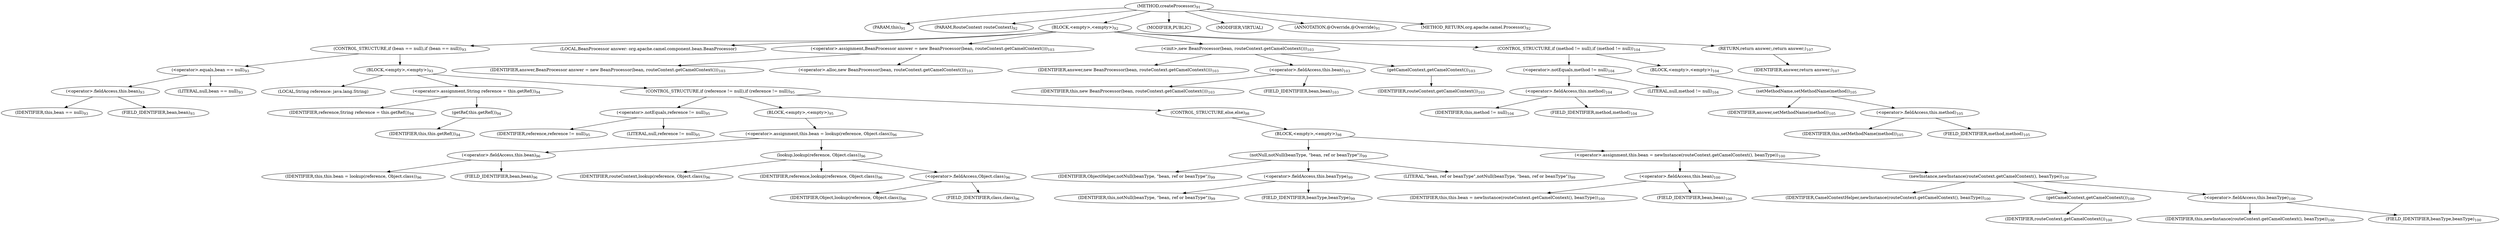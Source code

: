 digraph "createProcessor" {  
"168" [label = <(METHOD,createProcessor)<SUB>91</SUB>> ]
"19" [label = <(PARAM,this)<SUB>91</SUB>> ]
"169" [label = <(PARAM,RouteContext routeContext)<SUB>92</SUB>> ]
"170" [label = <(BLOCK,&lt;empty&gt;,&lt;empty&gt;)<SUB>92</SUB>> ]
"171" [label = <(CONTROL_STRUCTURE,if (bean == null),if (bean == null))<SUB>93</SUB>> ]
"172" [label = <(&lt;operator&gt;.equals,bean == null)<SUB>93</SUB>> ]
"173" [label = <(&lt;operator&gt;.fieldAccess,this.bean)<SUB>93</SUB>> ]
"174" [label = <(IDENTIFIER,this,bean == null)<SUB>93</SUB>> ]
"175" [label = <(FIELD_IDENTIFIER,bean,bean)<SUB>93</SUB>> ]
"176" [label = <(LITERAL,null,bean == null)<SUB>93</SUB>> ]
"177" [label = <(BLOCK,&lt;empty&gt;,&lt;empty&gt;)<SUB>93</SUB>> ]
"178" [label = <(LOCAL,String reference: java.lang.String)> ]
"179" [label = <(&lt;operator&gt;.assignment,String reference = this.getRef())<SUB>94</SUB>> ]
"180" [label = <(IDENTIFIER,reference,String reference = this.getRef())<SUB>94</SUB>> ]
"181" [label = <(getRef,this.getRef())<SUB>94</SUB>> ]
"18" [label = <(IDENTIFIER,this,this.getRef())<SUB>94</SUB>> ]
"182" [label = <(CONTROL_STRUCTURE,if (reference != null),if (reference != null))<SUB>95</SUB>> ]
"183" [label = <(&lt;operator&gt;.notEquals,reference != null)<SUB>95</SUB>> ]
"184" [label = <(IDENTIFIER,reference,reference != null)<SUB>95</SUB>> ]
"185" [label = <(LITERAL,null,reference != null)<SUB>95</SUB>> ]
"186" [label = <(BLOCK,&lt;empty&gt;,&lt;empty&gt;)<SUB>95</SUB>> ]
"187" [label = <(&lt;operator&gt;.assignment,this.bean = lookup(reference, Object.class))<SUB>96</SUB>> ]
"188" [label = <(&lt;operator&gt;.fieldAccess,this.bean)<SUB>96</SUB>> ]
"189" [label = <(IDENTIFIER,this,this.bean = lookup(reference, Object.class))<SUB>96</SUB>> ]
"190" [label = <(FIELD_IDENTIFIER,bean,bean)<SUB>96</SUB>> ]
"191" [label = <(lookup,lookup(reference, Object.class))<SUB>96</SUB>> ]
"192" [label = <(IDENTIFIER,routeContext,lookup(reference, Object.class))<SUB>96</SUB>> ]
"193" [label = <(IDENTIFIER,reference,lookup(reference, Object.class))<SUB>96</SUB>> ]
"194" [label = <(&lt;operator&gt;.fieldAccess,Object.class)<SUB>96</SUB>> ]
"195" [label = <(IDENTIFIER,Object,lookup(reference, Object.class))<SUB>96</SUB>> ]
"196" [label = <(FIELD_IDENTIFIER,class,class)<SUB>96</SUB>> ]
"197" [label = <(CONTROL_STRUCTURE,else,else)<SUB>98</SUB>> ]
"198" [label = <(BLOCK,&lt;empty&gt;,&lt;empty&gt;)<SUB>98</SUB>> ]
"199" [label = <(notNull,notNull(beanType, &quot;bean, ref or beanType&quot;))<SUB>99</SUB>> ]
"200" [label = <(IDENTIFIER,ObjectHelper,notNull(beanType, &quot;bean, ref or beanType&quot;))<SUB>99</SUB>> ]
"201" [label = <(&lt;operator&gt;.fieldAccess,this.beanType)<SUB>99</SUB>> ]
"202" [label = <(IDENTIFIER,this,notNull(beanType, &quot;bean, ref or beanType&quot;))<SUB>99</SUB>> ]
"203" [label = <(FIELD_IDENTIFIER,beanType,beanType)<SUB>99</SUB>> ]
"204" [label = <(LITERAL,&quot;bean, ref or beanType&quot;,notNull(beanType, &quot;bean, ref or beanType&quot;))<SUB>99</SUB>> ]
"205" [label = <(&lt;operator&gt;.assignment,this.bean = newInstance(routeContext.getCamelContext(), beanType))<SUB>100</SUB>> ]
"206" [label = <(&lt;operator&gt;.fieldAccess,this.bean)<SUB>100</SUB>> ]
"207" [label = <(IDENTIFIER,this,this.bean = newInstance(routeContext.getCamelContext(), beanType))<SUB>100</SUB>> ]
"208" [label = <(FIELD_IDENTIFIER,bean,bean)<SUB>100</SUB>> ]
"209" [label = <(newInstance,newInstance(routeContext.getCamelContext(), beanType))<SUB>100</SUB>> ]
"210" [label = <(IDENTIFIER,CamelContextHelper,newInstance(routeContext.getCamelContext(), beanType))<SUB>100</SUB>> ]
"211" [label = <(getCamelContext,getCamelContext())<SUB>100</SUB>> ]
"212" [label = <(IDENTIFIER,routeContext,getCamelContext())<SUB>100</SUB>> ]
"213" [label = <(&lt;operator&gt;.fieldAccess,this.beanType)<SUB>100</SUB>> ]
"214" [label = <(IDENTIFIER,this,newInstance(routeContext.getCamelContext(), beanType))<SUB>100</SUB>> ]
"215" [label = <(FIELD_IDENTIFIER,beanType,beanType)<SUB>100</SUB>> ]
"21" [label = <(LOCAL,BeanProcessor answer: org.apache.camel.component.bean.BeanProcessor)> ]
"216" [label = <(&lt;operator&gt;.assignment,BeanProcessor answer = new BeanProcessor(bean, routeContext.getCamelContext()))<SUB>103</SUB>> ]
"217" [label = <(IDENTIFIER,answer,BeanProcessor answer = new BeanProcessor(bean, routeContext.getCamelContext()))<SUB>103</SUB>> ]
"218" [label = <(&lt;operator&gt;.alloc,new BeanProcessor(bean, routeContext.getCamelContext()))<SUB>103</SUB>> ]
"219" [label = <(&lt;init&gt;,new BeanProcessor(bean, routeContext.getCamelContext()))<SUB>103</SUB>> ]
"20" [label = <(IDENTIFIER,answer,new BeanProcessor(bean, routeContext.getCamelContext()))<SUB>103</SUB>> ]
"220" [label = <(&lt;operator&gt;.fieldAccess,this.bean)<SUB>103</SUB>> ]
"221" [label = <(IDENTIFIER,this,new BeanProcessor(bean, routeContext.getCamelContext()))<SUB>103</SUB>> ]
"222" [label = <(FIELD_IDENTIFIER,bean,bean)<SUB>103</SUB>> ]
"223" [label = <(getCamelContext,getCamelContext())<SUB>103</SUB>> ]
"224" [label = <(IDENTIFIER,routeContext,getCamelContext())<SUB>103</SUB>> ]
"225" [label = <(CONTROL_STRUCTURE,if (method != null),if (method != null))<SUB>104</SUB>> ]
"226" [label = <(&lt;operator&gt;.notEquals,method != null)<SUB>104</SUB>> ]
"227" [label = <(&lt;operator&gt;.fieldAccess,this.method)<SUB>104</SUB>> ]
"228" [label = <(IDENTIFIER,this,method != null)<SUB>104</SUB>> ]
"229" [label = <(FIELD_IDENTIFIER,method,method)<SUB>104</SUB>> ]
"230" [label = <(LITERAL,null,method != null)<SUB>104</SUB>> ]
"231" [label = <(BLOCK,&lt;empty&gt;,&lt;empty&gt;)<SUB>104</SUB>> ]
"232" [label = <(setMethodName,setMethodName(method))<SUB>105</SUB>> ]
"233" [label = <(IDENTIFIER,answer,setMethodName(method))<SUB>105</SUB>> ]
"234" [label = <(&lt;operator&gt;.fieldAccess,this.method)<SUB>105</SUB>> ]
"235" [label = <(IDENTIFIER,this,setMethodName(method))<SUB>105</SUB>> ]
"236" [label = <(FIELD_IDENTIFIER,method,method)<SUB>105</SUB>> ]
"237" [label = <(RETURN,return answer;,return answer;)<SUB>107</SUB>> ]
"238" [label = <(IDENTIFIER,answer,return answer;)<SUB>107</SUB>> ]
"239" [label = <(MODIFIER,PUBLIC)> ]
"240" [label = <(MODIFIER,VIRTUAL)> ]
"241" [label = <(ANNOTATION,@Override,@Override)<SUB>91</SUB>> ]
"242" [label = <(METHOD_RETURN,org.apache.camel.Processor)<SUB>92</SUB>> ]
  "168" -> "19" 
  "168" -> "169" 
  "168" -> "170" 
  "168" -> "239" 
  "168" -> "240" 
  "168" -> "241" 
  "168" -> "242" 
  "170" -> "171" 
  "170" -> "21" 
  "170" -> "216" 
  "170" -> "219" 
  "170" -> "225" 
  "170" -> "237" 
  "171" -> "172" 
  "171" -> "177" 
  "172" -> "173" 
  "172" -> "176" 
  "173" -> "174" 
  "173" -> "175" 
  "177" -> "178" 
  "177" -> "179" 
  "177" -> "182" 
  "179" -> "180" 
  "179" -> "181" 
  "181" -> "18" 
  "182" -> "183" 
  "182" -> "186" 
  "182" -> "197" 
  "183" -> "184" 
  "183" -> "185" 
  "186" -> "187" 
  "187" -> "188" 
  "187" -> "191" 
  "188" -> "189" 
  "188" -> "190" 
  "191" -> "192" 
  "191" -> "193" 
  "191" -> "194" 
  "194" -> "195" 
  "194" -> "196" 
  "197" -> "198" 
  "198" -> "199" 
  "198" -> "205" 
  "199" -> "200" 
  "199" -> "201" 
  "199" -> "204" 
  "201" -> "202" 
  "201" -> "203" 
  "205" -> "206" 
  "205" -> "209" 
  "206" -> "207" 
  "206" -> "208" 
  "209" -> "210" 
  "209" -> "211" 
  "209" -> "213" 
  "211" -> "212" 
  "213" -> "214" 
  "213" -> "215" 
  "216" -> "217" 
  "216" -> "218" 
  "219" -> "20" 
  "219" -> "220" 
  "219" -> "223" 
  "220" -> "221" 
  "220" -> "222" 
  "223" -> "224" 
  "225" -> "226" 
  "225" -> "231" 
  "226" -> "227" 
  "226" -> "230" 
  "227" -> "228" 
  "227" -> "229" 
  "231" -> "232" 
  "232" -> "233" 
  "232" -> "234" 
  "234" -> "235" 
  "234" -> "236" 
  "237" -> "238" 
}
